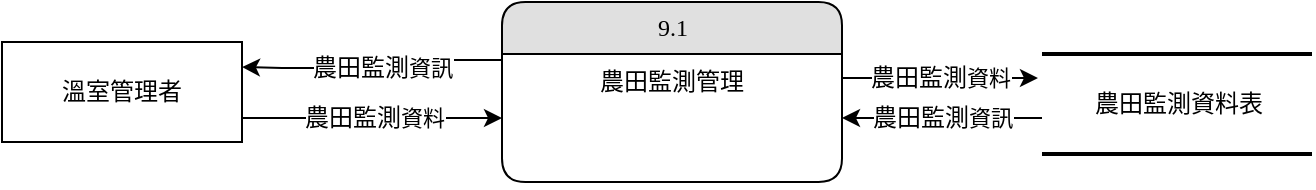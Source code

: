 <mxfile version="12.9.13" type="device"><diagram id="rBPM5u3W-kBnRPFebeHA" name="第1頁"><mxGraphModel dx="1086" dy="806" grid="1" gridSize="10" guides="1" tooltips="1" connect="1" arrows="1" fold="1" page="1" pageScale="1" pageWidth="827" pageHeight="1169" math="0" shadow="0"><root><mxCell id="0"/><mxCell id="1" parent="0"/><mxCell id="LTUCHaNWB8v1m9oWGTn3-1" value="&lt;span style=&quot;font-family: &amp;#34;verdana&amp;#34; ; font-size: 12px&quot;&gt;農田監測&lt;/span&gt;資料" style="edgeStyle=orthogonalEdgeStyle;rounded=0;orthogonalLoop=1;jettySize=auto;html=1;entryX=0;entryY=0.5;entryDx=0;entryDy=0;exitX=0.75;exitY=0;exitDx=0;exitDy=0;" parent="1" source="LTUCHaNWB8v1m9oWGTn3-2" target="LTUCHaNWB8v1m9oWGTn3-5" edge="1"><mxGeometry x="0.406" relative="1" as="geometry"><mxPoint x="321" y="330" as="targetPoint"/><Array as="points"><mxPoint x="150" y="588"/></Array><mxPoint x="120" y="490" as="sourcePoint"/><mxPoint as="offset"/></mxGeometry></mxCell><mxCell id="LTUCHaNWB8v1m9oWGTn3-2" value="溫室管理者" style="whiteSpace=wrap;html=1;rounded=0;shadow=0;comic=0;labelBackgroundColor=none;strokeWidth=1;fontFamily=Verdana;fontSize=12;align=center;" parent="1" vertex="1"><mxGeometry x="70" y="550" width="120" height="50" as="geometry"/></mxCell><mxCell id="LTUCHaNWB8v1m9oWGTn3-3" value="&lt;span style=&quot;font-family: &amp;#34;verdana&amp;#34; ; font-size: 12px&quot;&gt;農田監測&lt;/span&gt;資料" style="edgeStyle=orthogonalEdgeStyle;rounded=0;orthogonalLoop=1;jettySize=auto;html=1;entryX=-0.015;entryY=0.24;entryDx=0;entryDy=0;entryPerimeter=0;" parent="1" source="LTUCHaNWB8v1m9oWGTn3-4" target="LTUCHaNWB8v1m9oWGTn3-7" edge="1"><mxGeometry relative="1" as="geometry"><mxPoint x="627" y="570" as="targetPoint"/><Array as="points"><mxPoint x="560" y="568"/><mxPoint x="560" y="568"/></Array></mxGeometry></mxCell><mxCell id="LTUCHaNWB8v1m9oWGTn3-6" value="&lt;span style=&quot;font-family: &amp;#34;verdana&amp;#34; ; font-size: 12px&quot;&gt;農田監測&lt;/span&gt;資訊" style="edgeStyle=orthogonalEdgeStyle;rounded=0;orthogonalLoop=1;jettySize=auto;html=1;entryX=1;entryY=0.25;entryDx=0;entryDy=0;exitX=0;exitY=0.047;exitDx=0;exitDy=0;exitPerimeter=0;" parent="1" source="LTUCHaNWB8v1m9oWGTn3-5" target="LTUCHaNWB8v1m9oWGTn3-2" edge="1"><mxGeometry x="-0.045" relative="1" as="geometry"><mxPoint x="180" y="490" as="targetPoint"/><Array as="points"><mxPoint x="270" y="559"/><mxPoint x="270" y="563"/><mxPoint x="210" y="563"/></Array><mxPoint as="offset"/></mxGeometry></mxCell><mxCell id="FbLes8li-FeMHHNaPvAU-4" value="&lt;span style=&quot;font-family: &amp;#34;verdana&amp;#34; ; font-size: 12px&quot;&gt;農田監測&lt;/span&gt;資訊" style="edgeStyle=orthogonalEdgeStyle;rounded=0;orthogonalLoop=1;jettySize=auto;html=1;entryX=1;entryY=0.5;entryDx=0;entryDy=0;" parent="1" source="LTUCHaNWB8v1m9oWGTn3-7" target="LTUCHaNWB8v1m9oWGTn3-5" edge="1"><mxGeometry relative="1" as="geometry"><Array as="points"><mxPoint x="570" y="588"/><mxPoint x="570" y="588"/></Array></mxGeometry></mxCell><mxCell id="LTUCHaNWB8v1m9oWGTn3-7" value="農田監測資料表" style="html=1;rounded=0;shadow=0;comic=0;labelBackgroundColor=none;strokeWidth=2;fontFamily=Verdana;fontSize=12;align=center;shape=mxgraph.ios7ui.horLines;" parent="1" vertex="1"><mxGeometry x="590" y="556" width="135" height="50" as="geometry"/></mxCell><mxCell id="LTUCHaNWB8v1m9oWGTn3-4" value="9.1" style="swimlane;html=1;fontStyle=0;childLayout=stackLayout;horizontal=1;startSize=26;fillColor=#e0e0e0;horizontalStack=0;resizeParent=1;resizeLast=0;collapsible=1;marginBottom=0;swimlaneFillColor=#ffffff;align=center;rounded=1;shadow=0;comic=0;labelBackgroundColor=none;strokeWidth=1;fontFamily=Verdana;fontSize=12" parent="1" vertex="1"><mxGeometry x="320" y="530" width="170" height="90" as="geometry"/></mxCell><mxCell id="LTUCHaNWB8v1m9oWGTn3-5" value="&lt;span style=&quot;font-family: &amp;#34;verdana&amp;#34;&quot;&gt;農田監測管理&lt;/span&gt;" style="text;html=1;strokeColor=none;fillColor=none;spacingLeft=4;spacingRight=4;whiteSpace=wrap;overflow=hidden;rotatable=0;points=[[0,0.5],[1,0.5]];portConstraint=eastwest;align=center;" parent="LTUCHaNWB8v1m9oWGTn3-4" vertex="1"><mxGeometry y="26" width="170" height="64" as="geometry"/></mxCell></root></mxGraphModel></diagram></mxfile>